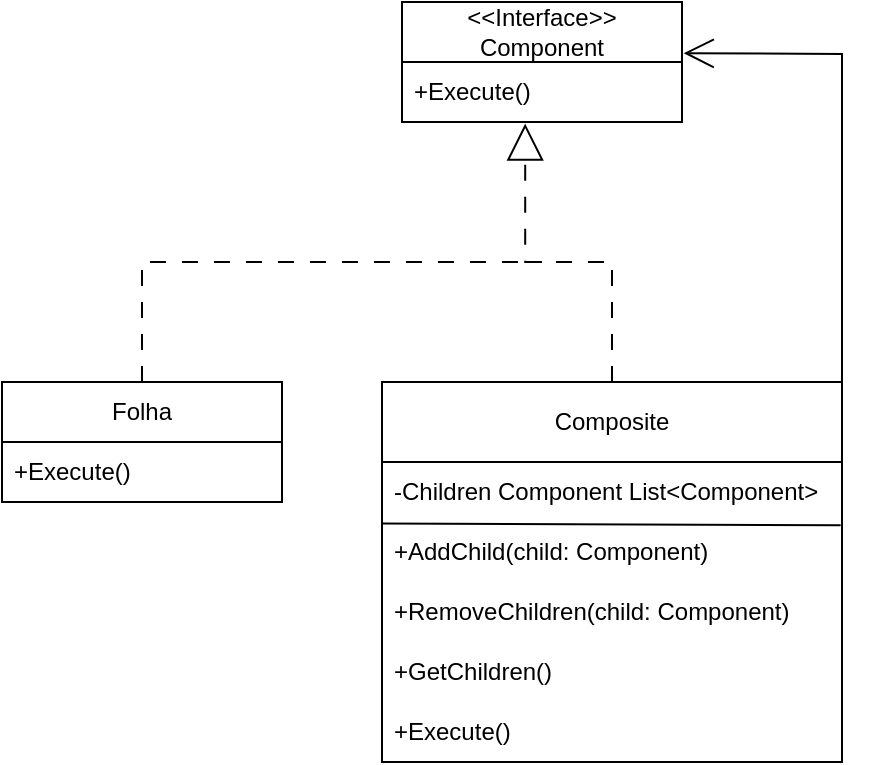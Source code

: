 <mxfile version="21.1.4">
  <diagram name="Página-1" id="CFHjHU-tRy1a4viiEtZx">
    <mxGraphModel dx="1009" dy="542" grid="1" gridSize="10" guides="1" tooltips="1" connect="1" arrows="1" fold="1" page="1" pageScale="1" pageWidth="827" pageHeight="1169" math="0" shadow="0">
      <root>
        <mxCell id="0" />
        <mxCell id="1" parent="0" />
        <mxCell id="wd4e8PFYJihfpnkYh5au-175" value="&amp;lt;&amp;lt;Interface&amp;gt;&amp;gt;&lt;br&gt;Component" style="swimlane;fontStyle=0;childLayout=stackLayout;horizontal=1;startSize=30;horizontalStack=0;resizeParent=1;resizeParentMax=0;resizeLast=0;collapsible=1;marginBottom=0;whiteSpace=wrap;html=1;" vertex="1" parent="1">
          <mxGeometry x="330" y="470" width="140" height="60" as="geometry" />
        </mxCell>
        <mxCell id="wd4e8PFYJihfpnkYh5au-176" value="+Execute()" style="text;strokeColor=none;fillColor=none;align=left;verticalAlign=middle;spacingLeft=4;spacingRight=4;overflow=hidden;points=[[0,0.5],[1,0.5]];portConstraint=eastwest;rotatable=0;whiteSpace=wrap;html=1;" vertex="1" parent="wd4e8PFYJihfpnkYh5au-175">
          <mxGeometry y="30" width="140" height="30" as="geometry" />
        </mxCell>
        <mxCell id="wd4e8PFYJihfpnkYh5au-203" style="edgeStyle=orthogonalEdgeStyle;rounded=0;orthogonalLoop=1;jettySize=auto;html=1;entryX=0.44;entryY=1.027;entryDx=0;entryDy=0;entryPerimeter=0;dashed=1;dashPattern=8 8;endArrow=block;endFill=0;startSize=13;endSize=16;" edge="1" parent="1" source="wd4e8PFYJihfpnkYh5au-179" target="wd4e8PFYJihfpnkYh5au-176">
          <mxGeometry relative="1" as="geometry">
            <Array as="points">
              <mxPoint x="435" y="600" />
              <mxPoint x="392" y="600" />
            </Array>
          </mxGeometry>
        </mxCell>
        <mxCell id="wd4e8PFYJihfpnkYh5au-179" value="Composite" style="swimlane;fontStyle=0;childLayout=stackLayout;horizontal=1;startSize=40;horizontalStack=0;resizeParent=1;resizeParentMax=0;resizeLast=0;collapsible=1;marginBottom=0;whiteSpace=wrap;html=1;" vertex="1" parent="1">
          <mxGeometry x="320" y="660" width="230" height="190" as="geometry" />
        </mxCell>
        <mxCell id="wd4e8PFYJihfpnkYh5au-180" value="-Children Component List&amp;lt;Component&amp;gt;" style="text;strokeColor=none;fillColor=none;align=left;verticalAlign=middle;spacingLeft=4;spacingRight=4;overflow=hidden;points=[[0,0.5],[1,0.5]];portConstraint=eastwest;rotatable=0;whiteSpace=wrap;html=1;" vertex="1" parent="wd4e8PFYJihfpnkYh5au-179">
          <mxGeometry y="40" width="230" height="30" as="geometry" />
        </mxCell>
        <mxCell id="wd4e8PFYJihfpnkYh5au-181" value="+AddChild(child: Component)" style="text;strokeColor=none;fillColor=none;align=left;verticalAlign=middle;spacingLeft=4;spacingRight=4;overflow=hidden;points=[[0,0.5],[1,0.5]];portConstraint=eastwest;rotatable=0;whiteSpace=wrap;html=1;" vertex="1" parent="wd4e8PFYJihfpnkYh5au-179">
          <mxGeometry y="70" width="230" height="30" as="geometry" />
        </mxCell>
        <mxCell id="wd4e8PFYJihfpnkYh5au-193" value="+RemoveChildren(child: Component)" style="text;strokeColor=none;fillColor=none;align=left;verticalAlign=middle;spacingLeft=4;spacingRight=4;overflow=hidden;points=[[0,0.5],[1,0.5]];portConstraint=eastwest;rotatable=0;whiteSpace=wrap;html=1;" vertex="1" parent="wd4e8PFYJihfpnkYh5au-179">
          <mxGeometry y="100" width="230" height="30" as="geometry" />
        </mxCell>
        <mxCell id="wd4e8PFYJihfpnkYh5au-196" value="+GetChildren()" style="text;strokeColor=none;fillColor=none;align=left;verticalAlign=middle;spacingLeft=4;spacingRight=4;overflow=hidden;points=[[0,0.5],[1,0.5]];portConstraint=eastwest;rotatable=0;whiteSpace=wrap;html=1;" vertex="1" parent="wd4e8PFYJihfpnkYh5au-179">
          <mxGeometry y="130" width="230" height="30" as="geometry" />
        </mxCell>
        <mxCell id="wd4e8PFYJihfpnkYh5au-197" value="+Execute()" style="text;strokeColor=none;fillColor=none;align=left;verticalAlign=middle;spacingLeft=4;spacingRight=4;overflow=hidden;points=[[0,0.5],[1,0.5]];portConstraint=eastwest;rotatable=0;whiteSpace=wrap;html=1;" vertex="1" parent="wd4e8PFYJihfpnkYh5au-179">
          <mxGeometry y="160" width="230" height="30" as="geometry" />
        </mxCell>
        <mxCell id="wd4e8PFYJihfpnkYh5au-207" value="" style="endArrow=none;html=1;rounded=0;exitX=-0.002;exitY=0.027;exitDx=0;exitDy=0;exitPerimeter=0;entryX=0.997;entryY=0.053;entryDx=0;entryDy=0;entryPerimeter=0;" edge="1" parent="wd4e8PFYJihfpnkYh5au-179" source="wd4e8PFYJihfpnkYh5au-181" target="wd4e8PFYJihfpnkYh5au-181">
          <mxGeometry width="50" height="50" relative="1" as="geometry">
            <mxPoint x="70" y="30" as="sourcePoint" />
            <mxPoint x="120" y="-20" as="targetPoint" />
          </mxGeometry>
        </mxCell>
        <mxCell id="wd4e8PFYJihfpnkYh5au-183" value="Folha" style="swimlane;fontStyle=0;childLayout=stackLayout;horizontal=1;startSize=30;horizontalStack=0;resizeParent=1;resizeParentMax=0;resizeLast=0;collapsible=1;marginBottom=0;whiteSpace=wrap;html=1;" vertex="1" parent="1">
          <mxGeometry x="130" y="660" width="140" height="60" as="geometry" />
        </mxCell>
        <mxCell id="wd4e8PFYJihfpnkYh5au-184" value="+Execute()" style="text;strokeColor=none;fillColor=none;align=left;verticalAlign=middle;spacingLeft=4;spacingRight=4;overflow=hidden;points=[[0,0.5],[1,0.5]];portConstraint=eastwest;rotatable=0;whiteSpace=wrap;html=1;" vertex="1" parent="wd4e8PFYJihfpnkYh5au-183">
          <mxGeometry y="30" width="140" height="30" as="geometry" />
        </mxCell>
        <mxCell id="wd4e8PFYJihfpnkYh5au-205" value="" style="endArrow=none;html=1;rounded=0;exitX=0.5;exitY=0;exitDx=0;exitDy=0;endFill=0;dashed=1;dashPattern=8 8;" edge="1" parent="1" source="wd4e8PFYJihfpnkYh5au-183">
          <mxGeometry width="50" height="50" relative="1" as="geometry">
            <mxPoint x="390" y="690" as="sourcePoint" />
            <mxPoint x="400" y="600" as="targetPoint" />
            <Array as="points">
              <mxPoint x="200" y="600" />
            </Array>
          </mxGeometry>
        </mxCell>
        <mxCell id="wd4e8PFYJihfpnkYh5au-206" value="" style="endArrow=open;html=1;rounded=0;entryX=1.006;entryY=-0.147;entryDx=0;entryDy=0;entryPerimeter=0;endFill=0;startSize=14;sourcePerimeterSpacing=3;endSize=13;" edge="1" parent="1" target="wd4e8PFYJihfpnkYh5au-176">
          <mxGeometry width="50" height="50" relative="1" as="geometry">
            <mxPoint x="550" y="690" as="sourcePoint" />
            <mxPoint x="440" y="640" as="targetPoint" />
            <Array as="points">
              <mxPoint x="550" y="496" />
            </Array>
          </mxGeometry>
        </mxCell>
      </root>
    </mxGraphModel>
  </diagram>
</mxfile>

